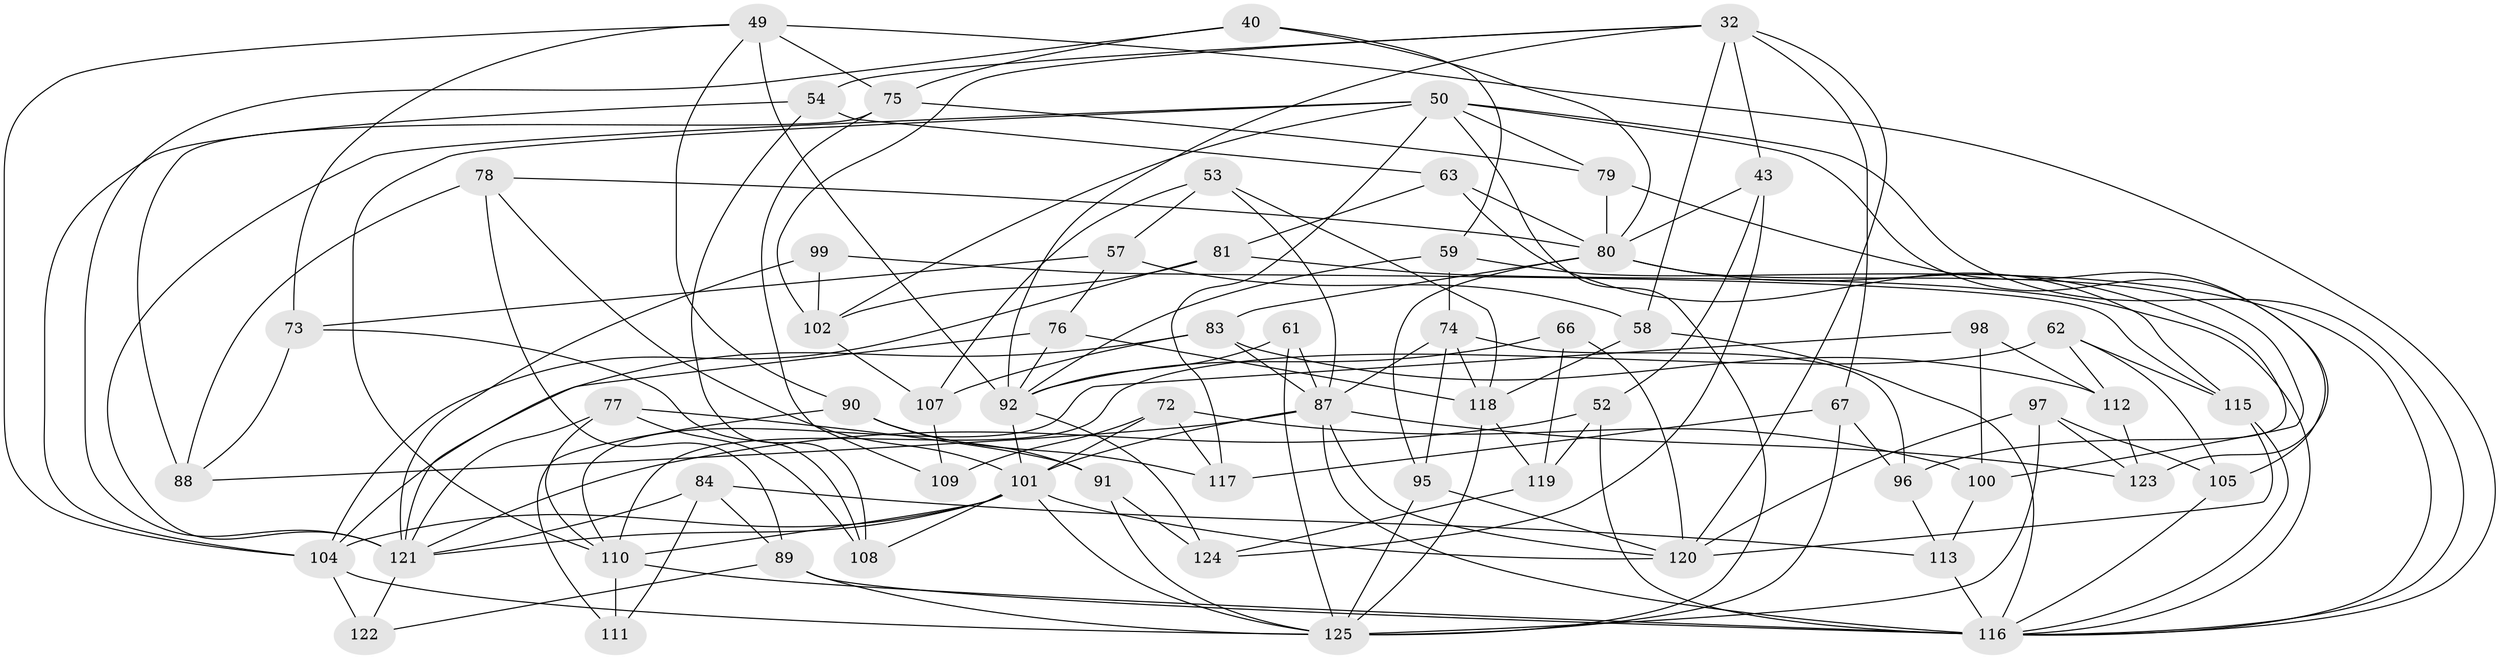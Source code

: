 // original degree distribution, {4: 1.0}
// Generated by graph-tools (version 1.1) at 2025/56/03/09/25 04:56:54]
// undirected, 62 vertices, 153 edges
graph export_dot {
graph [start="1"]
  node [color=gray90,style=filled];
  32 [super="+3+12"];
  40;
  43;
  49 [super="+8+10"];
  50 [super="+2+18+48"];
  52;
  53;
  54;
  57;
  58;
  59;
  61;
  62;
  63;
  66;
  67;
  72 [super="+21"];
  73;
  74 [super="+35"];
  75 [super="+26"];
  76;
  77;
  78 [super="+13"];
  79;
  80 [super="+1+15+4"];
  81;
  83 [super="+14"];
  84;
  87 [super="+45+38"];
  88;
  89 [super="+17+29"];
  90;
  91;
  92 [super="+60"];
  95;
  96;
  97;
  98;
  99;
  100;
  101 [super="+70+56+37+64"];
  102 [super="+71"];
  104 [super="+51+86"];
  105;
  107;
  108;
  109;
  110 [super="+24+94+34"];
  111;
  112 [super="+42"];
  113;
  115 [super="+47"];
  116 [super="+9+16+114+69"];
  117;
  118 [super="+30+103"];
  119;
  120 [super="+31+65"];
  121 [super="+7+55+106"];
  122;
  123 [super="+68"];
  124;
  125 [super="+23+85+93"];
  32 -- 102;
  32 -- 43;
  32 -- 54;
  32 -- 67;
  32 -- 120 [weight=2];
  32 -- 58;
  32 -- 92;
  40 -- 59;
  40 -- 75;
  40 -- 80;
  40 -- 121;
  43 -- 124;
  43 -- 52;
  43 -- 80;
  49 -- 73;
  49 -- 75 [weight=2];
  49 -- 90;
  49 -- 104;
  49 -- 116;
  49 -- 92 [weight=2];
  50 -- 79;
  50 -- 110;
  50 -- 102 [weight=2];
  50 -- 117;
  50 -- 123;
  50 -- 121 [weight=2];
  50 -- 125 [weight=2];
  50 -- 116 [weight=2];
  52 -- 119;
  52 -- 121;
  52 -- 116;
  53 -- 57;
  53 -- 118;
  53 -- 107;
  53 -- 87;
  54 -- 63;
  54 -- 108;
  54 -- 104;
  57 -- 58;
  57 -- 73;
  57 -- 76;
  58 -- 116;
  58 -- 118;
  59 -- 92;
  59 -- 116;
  59 -- 74;
  61 -- 125;
  61 -- 87 [weight=2];
  61 -- 92;
  62 -- 105;
  62 -- 112;
  62 -- 115;
  62 -- 110;
  63 -- 81;
  63 -- 115;
  63 -- 80;
  66 -- 119;
  66 -- 92;
  66 -- 120 [weight=2];
  67 -- 117;
  67 -- 96;
  67 -- 125;
  72 -- 109 [weight=2];
  72 -- 117;
  72 -- 101 [weight=2];
  72 -- 100;
  73 -- 88;
  73 -- 108;
  74 -- 95;
  74 -- 87 [weight=2];
  74 -- 96;
  74 -- 118;
  75 -- 79;
  75 -- 88;
  75 -- 109;
  76 -- 121;
  76 -- 118;
  76 -- 92;
  77 -- 91;
  77 -- 108;
  77 -- 121;
  77 -- 110;
  78 -- 80 [weight=2];
  78 -- 88;
  78 -- 89 [weight=2];
  78 -- 101;
  79 -- 105;
  79 -- 80;
  80 -- 100;
  80 -- 96;
  80 -- 83;
  80 -- 95;
  81 -- 102;
  81 -- 104;
  81 -- 116;
  83 -- 112;
  83 -- 107;
  83 -- 104;
  83 -- 87 [weight=2];
  84 -- 113;
  84 -- 111;
  84 -- 121;
  84 -- 89;
  87 -- 101 [weight=3];
  87 -- 116 [weight=2];
  87 -- 88;
  87 -- 123 [weight=2];
  87 -- 120;
  89 -- 122;
  89 -- 116;
  89 -- 125 [weight=3];
  90 -- 111;
  90 -- 117;
  90 -- 91;
  91 -- 124;
  91 -- 125;
  92 -- 101 [weight=2];
  92 -- 124;
  95 -- 125;
  95 -- 120;
  96 -- 113;
  97 -- 105;
  97 -- 123;
  97 -- 125;
  97 -- 120;
  98 -- 110;
  98 -- 100;
  98 -- 112 [weight=2];
  99 -- 121;
  99 -- 115 [weight=2];
  99 -- 102;
  100 -- 113;
  101 -- 121;
  101 -- 108;
  101 -- 104 [weight=2];
  101 -- 120 [weight=2];
  101 -- 110;
  101 -- 125;
  102 -- 107;
  104 -- 122 [weight=2];
  104 -- 125 [weight=2];
  105 -- 116;
  107 -- 109;
  110 -- 111 [weight=2];
  110 -- 116 [weight=3];
  112 -- 123 [weight=2];
  113 -- 116;
  115 -- 120;
  115 -- 116;
  118 -- 119;
  118 -- 125 [weight=3];
  119 -- 124;
  121 -- 122;
}
